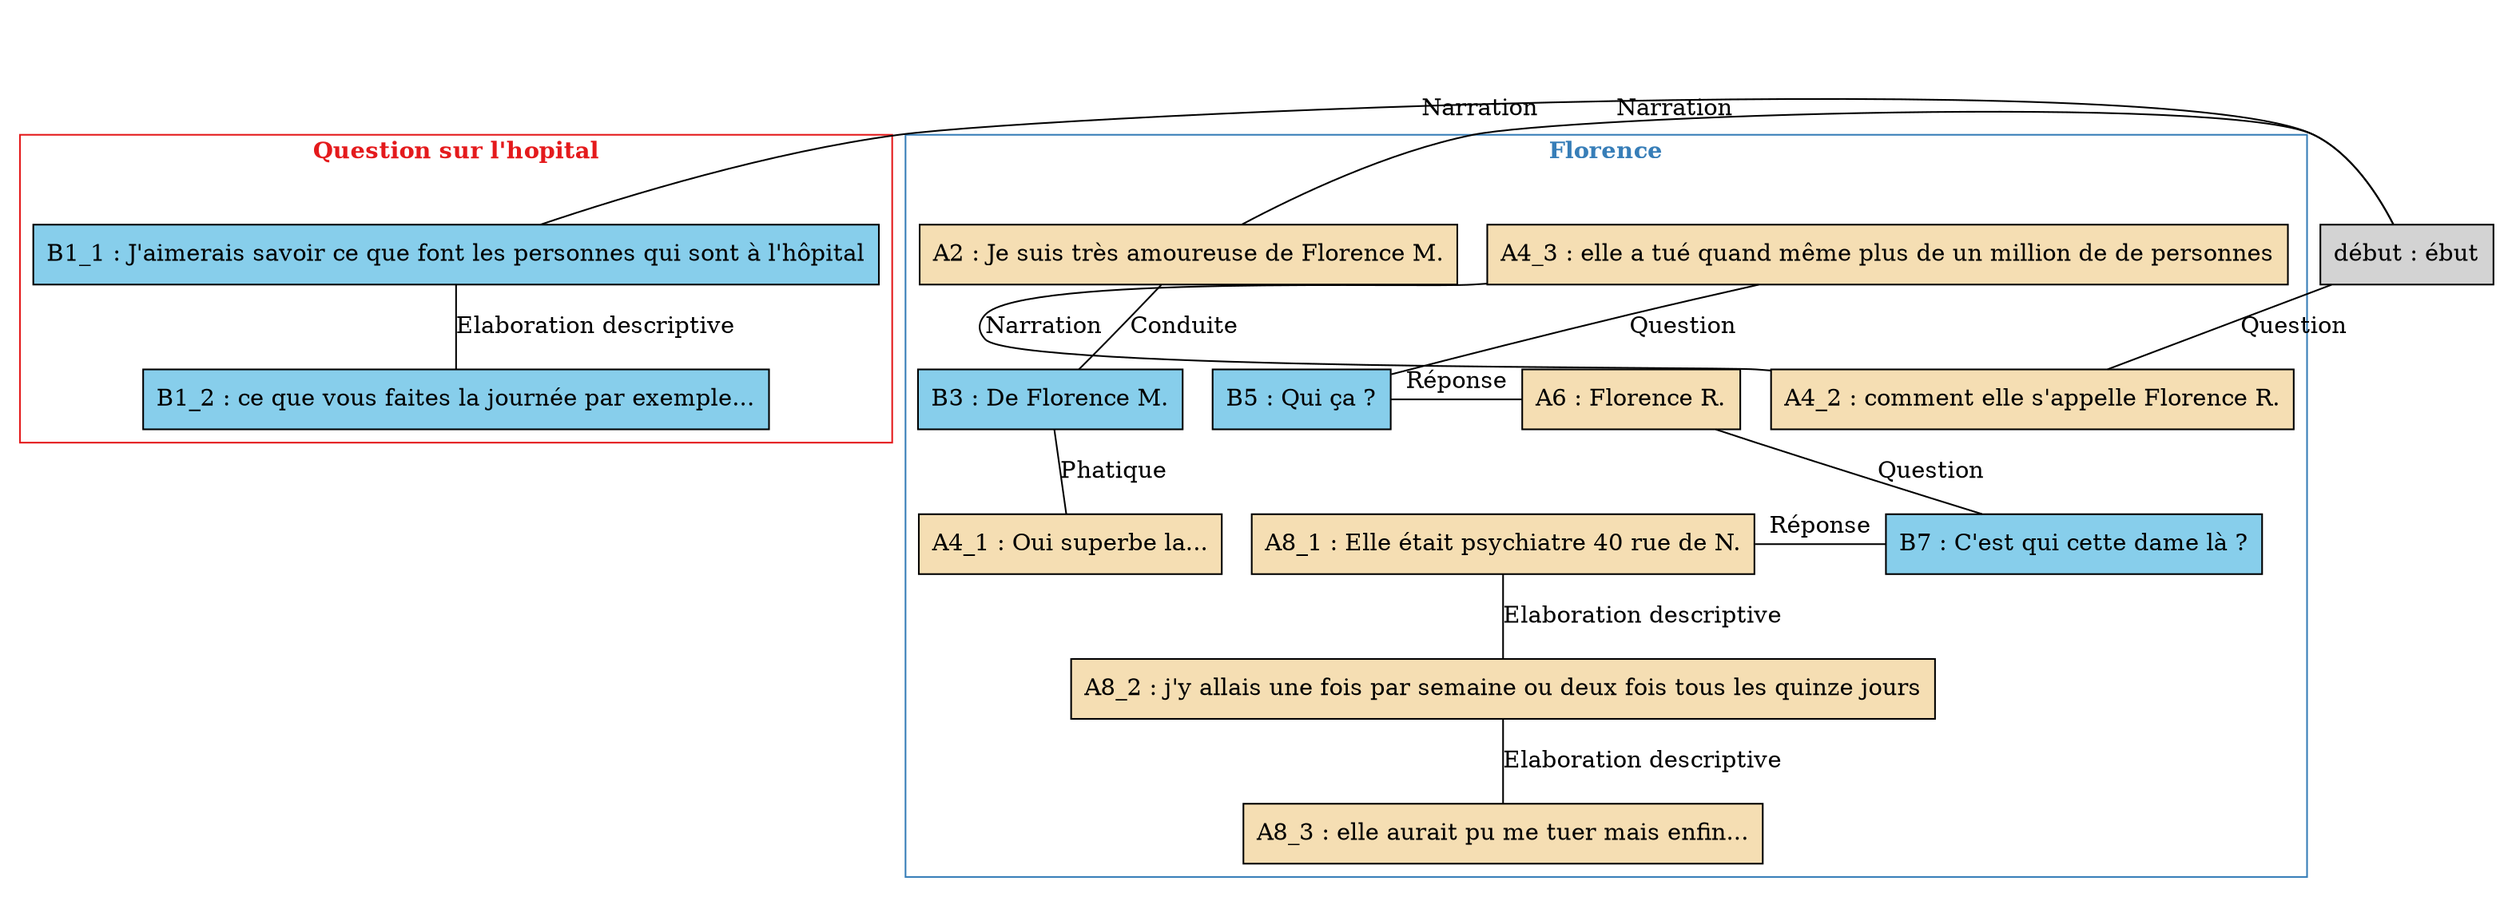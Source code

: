 digraph E03 {
	node [shape=box style=filled]
	newrank=true
	zero [style=invis]
	"début" [label="début : ébut"]
	B1_1 [label="B1_1 : J'aimerais savoir ce que font les personnes qui sont à l'hôpital" fillcolor=skyblue]
	B1_2 [label="B1_2 : ce que vous faites la journée par exemple..." fillcolor=skyblue]
	A2 [label="A2 : Je suis très amoureuse de Florence M." fillcolor=wheat]
	B3 [label="B3 : De Florence M." fillcolor=skyblue]
	A4_1 [label="A4_1 : Oui superbe la..." fillcolor=wheat]
	A4_2 [label="A4_2 : comment elle s'appelle Florence R." fillcolor=wheat]
	A4_3 [label="A4_3 : elle a tué quand même plus de un million de de personnes" fillcolor=wheat]
	B5 [label="B5 : Qui ça ?" fillcolor=skyblue]
	A6 [label="A6 : Florence R." fillcolor=wheat]
	B7 [label="B7 : C'est qui cette dame là ?" fillcolor=skyblue]
	A8_1 [label="A8_1 : Elle était psychiatre 40 rue de N." fillcolor=wheat]
	A8_2 [label="A8_2 : j'y allais une fois par semaine ou deux fois tous les quinze jours" fillcolor=wheat]
	A8_3 [label="A8_3 : elle aurait pu me tuer mais enfin..." fillcolor=wheat]
	zero -> "début" [label="" style=invis]
	zero -> B1_1 [style=invis weight=1]
	"début" -> B1_1 [label=Narration constraint=false dir=none]
	B1_1 -> B1_2 [label="Elaboration descriptive" dir=none weight=2]
	zero -> A2 [style=invis weight=1]
	"début" -> A2 [label=Narration constraint=false dir=none]
	A2 -> B3 [label=Conduite dir=none weight=2]
	B3 -> A4_1 [label=Phatique dir=none weight=2]
	"début" -> A4_2 [label=Question dir=none weight=2]
	zero -> A4_3 [style=invis weight=1]
	A4_2 -> A4_3 [label=Narration constraint=false dir=none]
	A4_3 -> B5 [label=Question dir=none weight=2]
	A4_3 -> A6 [style=invis weight=1]
	B5 -> A6 [label="Réponse" constraint=false dir=none]
	A6 -> B7 [label=Question dir=none weight=2]
	A6 -> A8_1 [style=invis weight=1]
	B7 -> A8_1 [label="Réponse" constraint=false dir=none]
	A8_1 -> A8_2 [label="Elaboration descriptive" dir=none weight=2]
	A8_2 -> A8_3 [label="Elaboration descriptive" dir=none weight=2]
	subgraph cluster_1 {
		label=<<B>Question sur l'hopital</B>>
		colorscheme=set19
		color=1
		fontcolor=1
		B1_1
		B1_2
	}
	subgraph cluster_2 {
		label=<<B>Florence</B>>
		colorscheme=set19
		color=2
		fontcolor=2
		A2
		B3
		A4_1
		A4_2
		A4_3
		B5
		A6
		B7
		A8_1
		A8_2
		A8_3
	}
}
